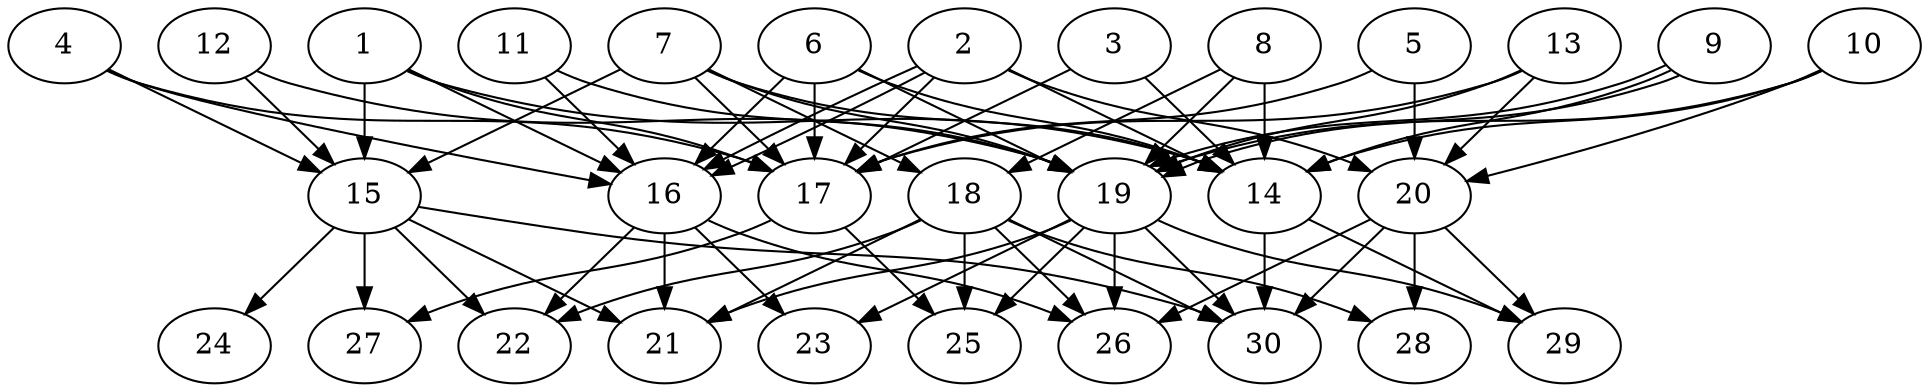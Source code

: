 // DAG automatically generated by daggen at Thu Oct  3 14:04:18 2019
// ./daggen --dot -n 30 --ccr 0.3 --fat 0.7 --regular 0.5 --density 0.7 --mindata 5242880 --maxdata 52428800 
digraph G {
  1 [size="29484373", alpha="0.08", expect_size="8845312"] 
  1 -> 14 [size ="8845312"]
  1 -> 15 [size ="8845312"]
  1 -> 16 [size ="8845312"]
  1 -> 17 [size ="8845312"]
  2 [size="22736213", alpha="0.04", expect_size="6820864"] 
  2 -> 14 [size ="6820864"]
  2 -> 16 [size ="6820864"]
  2 -> 16 [size ="6820864"]
  2 -> 17 [size ="6820864"]
  2 -> 20 [size ="6820864"]
  3 [size="64471040", alpha="0.08", expect_size="19341312"] 
  3 -> 14 [size ="19341312"]
  3 -> 17 [size ="19341312"]
  4 [size="94535680", alpha="0.08", expect_size="28360704"] 
  4 -> 15 [size ="28360704"]
  4 -> 16 [size ="28360704"]
  4 -> 17 [size ="28360704"]
  5 [size="119801173", alpha="0.16", expect_size="35940352"] 
  5 -> 17 [size ="35940352"]
  5 -> 20 [size ="35940352"]
  6 [size="78144853", alpha="0.15", expect_size="23443456"] 
  6 -> 14 [size ="23443456"]
  6 -> 16 [size ="23443456"]
  6 -> 17 [size ="23443456"]
  6 -> 19 [size ="23443456"]
  7 [size="100191573", alpha="0.03", expect_size="30057472"] 
  7 -> 14 [size ="30057472"]
  7 -> 15 [size ="30057472"]
  7 -> 17 [size ="30057472"]
  7 -> 18 [size ="30057472"]
  7 -> 19 [size ="30057472"]
  8 [size="100642133", alpha="0.19", expect_size="30192640"] 
  8 -> 14 [size ="30192640"]
  8 -> 18 [size ="30192640"]
  8 -> 19 [size ="30192640"]
  9 [size="102365867", alpha="0.15", expect_size="30709760"] 
  9 -> 14 [size ="30709760"]
  9 -> 19 [size ="30709760"]
  9 -> 19 [size ="30709760"]
  10 [size="119954773", alpha="0.00", expect_size="35986432"] 
  10 -> 14 [size ="35986432"]
  10 -> 19 [size ="35986432"]
  10 -> 20 [size ="35986432"]
  11 [size="87866027", alpha="0.07", expect_size="26359808"] 
  11 -> 16 [size ="26359808"]
  11 -> 19 [size ="26359808"]
  12 [size="154398720", alpha="0.07", expect_size="46319616"] 
  12 -> 15 [size ="46319616"]
  12 -> 19 [size ="46319616"]
  13 [size="27009707", alpha="0.10", expect_size="8102912"] 
  13 -> 17 [size ="8102912"]
  13 -> 19 [size ="8102912"]
  13 -> 20 [size ="8102912"]
  14 [size="86022827", alpha="0.14", expect_size="25806848"] 
  14 -> 29 [size ="25806848"]
  14 -> 30 [size ="25806848"]
  15 [size="148920320", alpha="0.16", expect_size="44676096"] 
  15 -> 21 [size ="44676096"]
  15 -> 22 [size ="44676096"]
  15 -> 24 [size ="44676096"]
  15 -> 27 [size ="44676096"]
  15 -> 30 [size ="44676096"]
  16 [size="119910400", alpha="0.07", expect_size="35973120"] 
  16 -> 21 [size ="35973120"]
  16 -> 22 [size ="35973120"]
  16 -> 23 [size ="35973120"]
  16 -> 26 [size ="35973120"]
  17 [size="84090880", alpha="0.17", expect_size="25227264"] 
  17 -> 25 [size ="25227264"]
  17 -> 27 [size ="25227264"]
  18 [size="107830613", alpha="0.13", expect_size="32349184"] 
  18 -> 21 [size ="32349184"]
  18 -> 22 [size ="32349184"]
  18 -> 25 [size ="32349184"]
  18 -> 26 [size ="32349184"]
  18 -> 28 [size ="32349184"]
  18 -> 30 [size ="32349184"]
  19 [size="103270400", alpha="0.00", expect_size="30981120"] 
  19 -> 21 [size ="30981120"]
  19 -> 23 [size ="30981120"]
  19 -> 25 [size ="30981120"]
  19 -> 26 [size ="30981120"]
  19 -> 29 [size ="30981120"]
  19 -> 30 [size ="30981120"]
  20 [size="61300053", alpha="0.04", expect_size="18390016"] 
  20 -> 26 [size ="18390016"]
  20 -> 28 [size ="18390016"]
  20 -> 29 [size ="18390016"]
  20 -> 30 [size ="18390016"]
  21 [size="63057920", alpha="0.09", expect_size="18917376"] 
  22 [size="117975040", alpha="0.15", expect_size="35392512"] 
  23 [size="172305067", alpha="0.07", expect_size="51691520"] 
  24 [size="94255787", alpha="0.08", expect_size="28276736"] 
  25 [size="47148373", alpha="0.03", expect_size="14144512"] 
  26 [size="174445227", alpha="0.05", expect_size="52333568"] 
  27 [size="72574293", alpha="0.18", expect_size="21772288"] 
  28 [size="48329387", alpha="0.01", expect_size="14498816"] 
  29 [size="152978773", alpha="0.15", expect_size="45893632"] 
  30 [size="156351147", alpha="0.02", expect_size="46905344"] 
}
